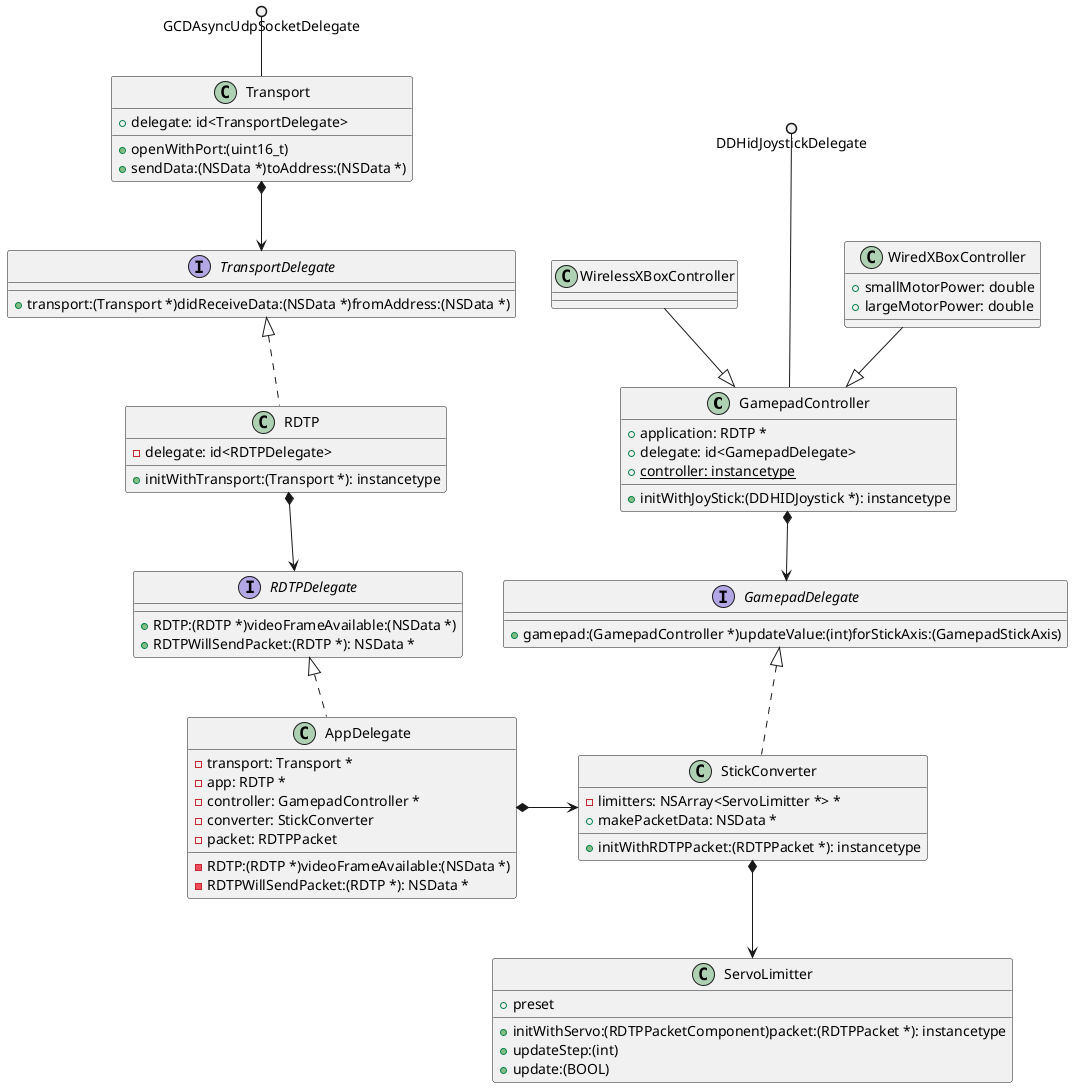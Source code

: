 @startuml
skinparam defaultFontName SF Mono

class GamepadController {
    + application: RDTP *
    + delegate: id<GamepadDelegate>
    {static} + controller: instancetype
    + initWithJoyStick:(DDHIDJoystick *): instancetype
}
DDHidJoystickDelegate ()--- GamepadController

interface GamepadDelegate {
    + gamepad:(GamepadController *)updateValue:(int)forStickAxis:(GamepadStickAxis)
}
GamepadController *-d-> GamepadDelegate

class WirelessXBoxController
GamepadController <|-u- WirelessXBoxController

class WiredXBoxController {
    + smallMotorPower: double
    + largeMotorPower: double
}
GamepadController <|-u- WiredXBoxController

class Transport {
    + delegate: id<TransportDelegate>
    + openWithPort:(uint16_t)
    + sendData:(NSData *)toAddress:(NSData *)
}
GCDAsyncUdpSocketDelegate ()-- Transport

interface TransportDelegate {
    + transport:(Transport *)didReceiveData:(NSData *)fromAddress:(NSData *)
}
Transport *-d-> TransportDelegate

class RDTP {
    - delegate: id<RDTPDelegate>
    + initWithTransport:(Transport *): instancetype
}
TransportDelegate <|.- RDTP

interface RDTPDelegate {
    + RDTP:(RDTP *)videoFrameAvailable:(NSData *)
    + RDTPWillSendPacket:(RDTP *): NSData *
}
RDTP *-d-> RDTPDelegate

class AppDelegate {
    - transport: Transport *
    - app: RDTP *
    - controller: GamepadController *
    - converter: StickConverter
    - packet: RDTPPacket
    - RDTP:(RDTP *)videoFrameAvailable:(NSData *)
    - RDTPWillSendPacket:(RDTP *): NSData *
}
RDTPDelegate <|.d- AppDelegate

class StickConverter {
    - limitters: NSArray<ServoLimitter *> *
    + initWithRDTPPacket:(RDTPPacket *): instancetype
    + makePacketData: NSData *
}
GamepadDelegate <|.- StickConverter
AppDelegate *-> StickConverter

class ServoLimitter {
    + initWithServo:(RDTPPacketComponent)packet:(RDTPPacket *): instancetype
    + updateStep:(int)
    + update:(BOOL)
    + preset
}
StickConverter *-d-> ServoLimitter

@enduml
